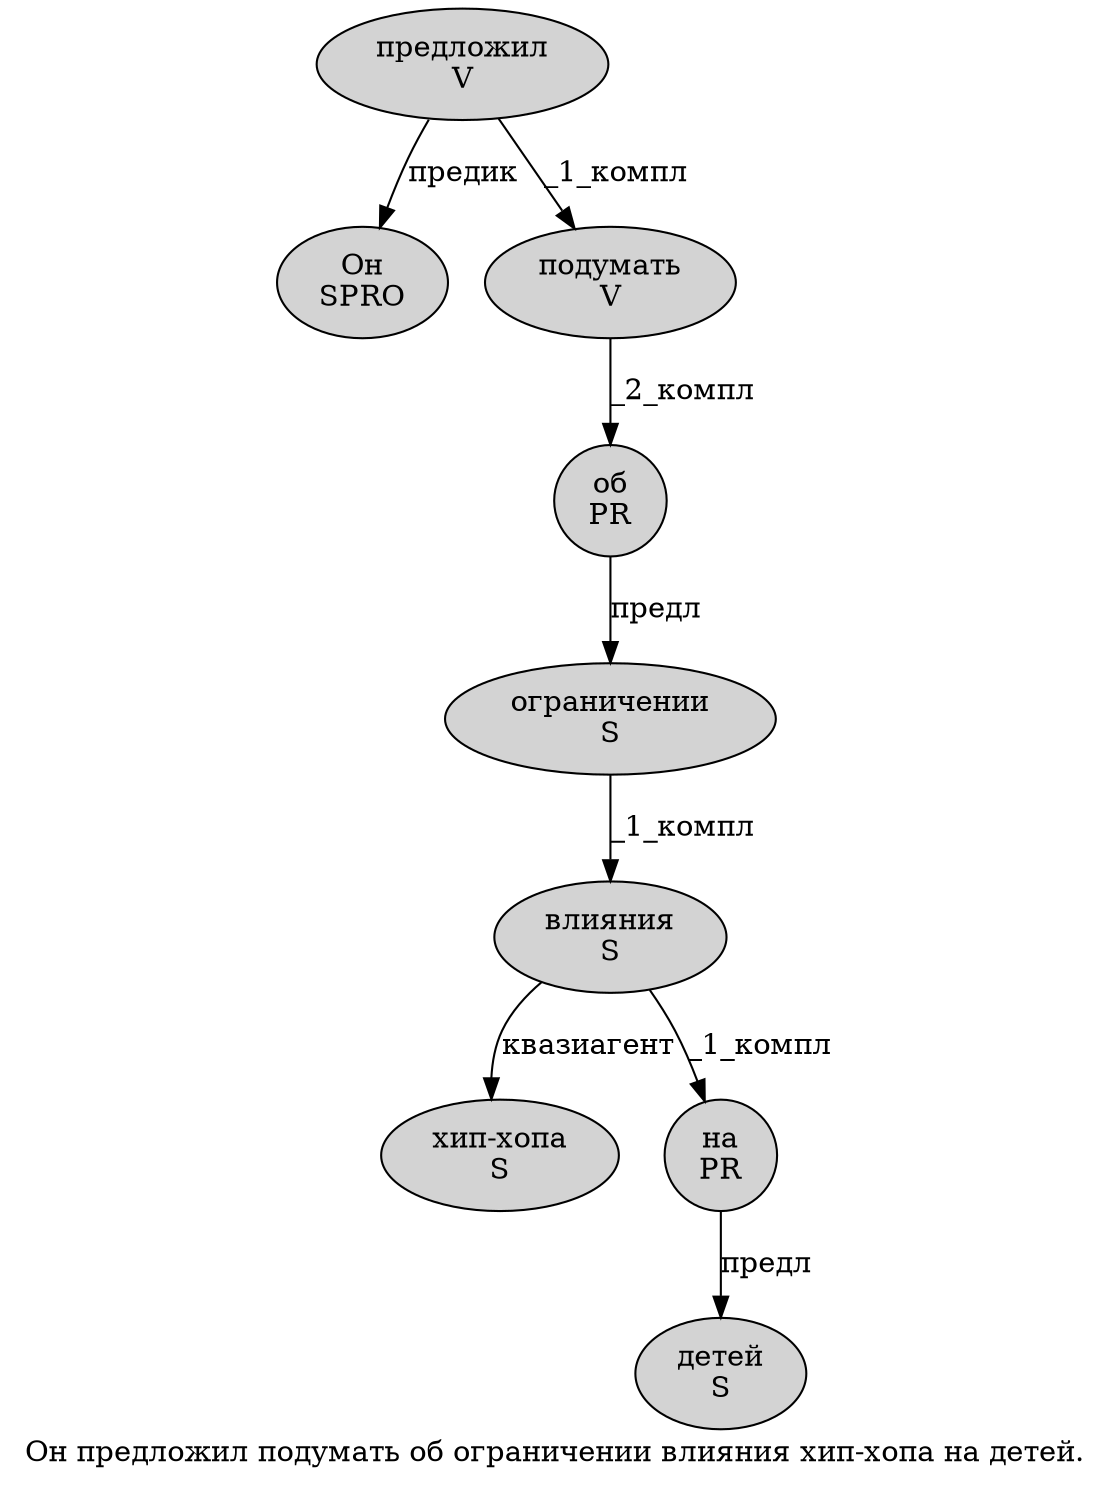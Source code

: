 digraph SENTENCE_1174 {
	graph [label="Он предложил подумать об ограничении влияния хип-хопа на детей."]
	node [style=filled]
		0 [label="Он
SPRO" color="" fillcolor=lightgray penwidth=1 shape=ellipse]
		1 [label="предложил
V" color="" fillcolor=lightgray penwidth=1 shape=ellipse]
		2 [label="подумать
V" color="" fillcolor=lightgray penwidth=1 shape=ellipse]
		3 [label="об
PR" color="" fillcolor=lightgray penwidth=1 shape=ellipse]
		4 [label="ограничении
S" color="" fillcolor=lightgray penwidth=1 shape=ellipse]
		5 [label="влияния
S" color="" fillcolor=lightgray penwidth=1 shape=ellipse]
		6 [label="хип-хопа
S" color="" fillcolor=lightgray penwidth=1 shape=ellipse]
		7 [label="на
PR" color="" fillcolor=lightgray penwidth=1 shape=ellipse]
		8 [label="детей
S" color="" fillcolor=lightgray penwidth=1 shape=ellipse]
			2 -> 3 [label="_2_компл"]
			4 -> 5 [label="_1_компл"]
			5 -> 6 [label="квазиагент"]
			5 -> 7 [label="_1_компл"]
			3 -> 4 [label="предл"]
			1 -> 0 [label="предик"]
			1 -> 2 [label="_1_компл"]
			7 -> 8 [label="предл"]
}